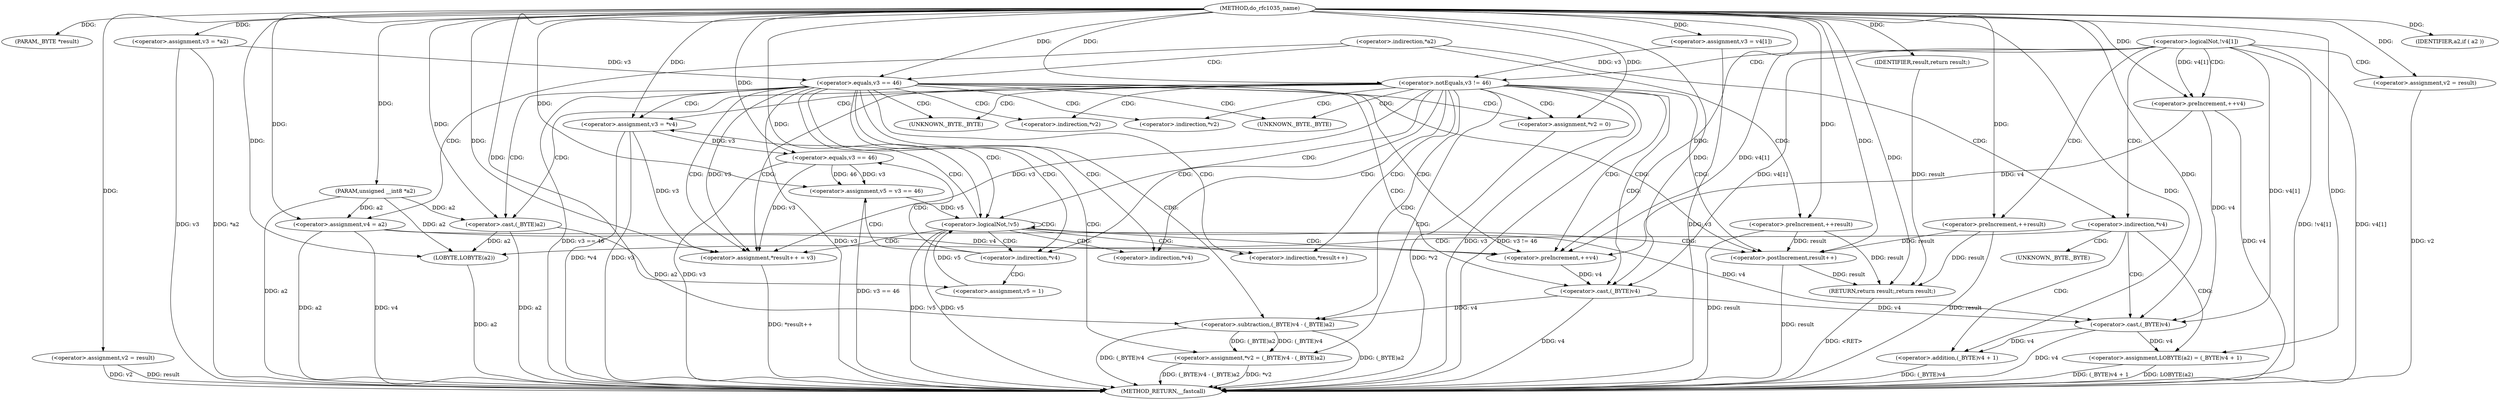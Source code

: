 digraph do_rfc1035_name {  
"1000105" [label = "(METHOD,do_rfc1035_name)" ]
"1000218" [label = "(METHOD_RETURN,__fastcall)" ]
"1000106" [label = "(PARAM,_BYTE *result)" ]
"1000107" [label = "(PARAM,unsigned __int8 *a2)" ]
"1000113" [label = "(<operator>.assignment,v2 = result)" ]
"1000117" [label = "(IDENTIFIER,a2,if ( a2 ))" ]
"1000119" [label = "(<operator>.assignment,v3 = *a2)" ]
"1000127" [label = "(<operator>.assignment,v4 = a2)" ]
"1000130" [label = "(<operator>.preIncrement,++result)" ]
"1000133" [label = "(<operator>.equals,v3 == 46)" ]
"1000140" [label = "(<operator>.preIncrement,++v4)" ]
"1000142" [label = "(<operator>.assignment,*result++ = v3)" ]
"1000144" [label = "(<operator>.postIncrement,result++)" ]
"1000147" [label = "(<operator>.assignment,v3 = *v4)" ]
"1000154" [label = "(<operator>.assignment,v5 = v3 == 46)" ]
"1000156" [label = "(<operator>.equals,v3 == 46)" ]
"1000160" [label = "(<operator>.assignment,v5 = 1)" ]
"1000163" [label = "(<operator>.logicalNot,!v5)" ]
"1000166" [label = "(<operator>.assignment,*v2 = (_BYTE)v4 - (_BYTE)a2)" ]
"1000169" [label = "(<operator>.subtraction,(_BYTE)v4 - (_BYTE)a2)" ]
"1000170" [label = "(<operator>.cast,(_BYTE)v4)" ]
"1000173" [label = "(<operator>.cast,(_BYTE)a2)" ]
"1000178" [label = "(<operator>.assignment,*v2 = 0)" ]
"1000183" [label = "(<operator>.assignment,LOBYTE(a2) = (_BYTE)v4 + 1)" ]
"1000184" [label = "(LOBYTE,LOBYTE(a2))" ]
"1000186" [label = "(<operator>.addition,(_BYTE)v4 + 1)" ]
"1000187" [label = "(<operator>.cast,(_BYTE)v4)" ]
"1000192" [label = "(<operator>.assignment,v3 = v4[1])" ]
"1000198" [label = "(<operator>.logicalNot,!v4[1])" ]
"1000203" [label = "(<operator>.assignment,v2 = result)" ]
"1000206" [label = "(<operator>.preIncrement,++v4)" ]
"1000208" [label = "(<operator>.preIncrement,++result)" ]
"1000211" [label = "(<operator>.notEquals,v3 != 46)" ]
"1000216" [label = "(RETURN,return result;,return result;)" ]
"1000217" [label = "(IDENTIFIER,result,return result;)" ]
"1000124" [label = "(<operator>.indirection,*a2)" ]
"1000143" [label = "(<operator>.indirection,*result++)" ]
"1000149" [label = "(<operator>.indirection,*v4)" ]
"1000152" [label = "(<operator>.indirection,*v4)" ]
"1000167" [label = "(<operator>.indirection,*v2)" ]
"1000171" [label = "(UNKNOWN,_BYTE,_BYTE)" ]
"1000174" [label = "(UNKNOWN,_BYTE,_BYTE)" ]
"1000176" [label = "(<operator>.indirection,*v4)" ]
"1000179" [label = "(<operator>.indirection,*v2)" ]
"1000188" [label = "(UNKNOWN,_BYTE,_BYTE)" ]
  "1000216" -> "1000218"  [ label = "DDG: <RET>"] 
  "1000119" -> "1000218"  [ label = "DDG: *a2"] 
  "1000147" -> "1000218"  [ label = "DDG: *v4"] 
  "1000113" -> "1000218"  [ label = "DDG: result"] 
  "1000169" -> "1000218"  [ label = "DDG: (_BYTE)v4"] 
  "1000198" -> "1000218"  [ label = "DDG: !v4[1]"] 
  "1000183" -> "1000218"  [ label = "DDG: (_BYTE)v4 + 1"] 
  "1000211" -> "1000218"  [ label = "DDG: v3"] 
  "1000163" -> "1000218"  [ label = "DDG: v5"] 
  "1000166" -> "1000218"  [ label = "DDG: *v2"] 
  "1000142" -> "1000218"  [ label = "DDG: *result++"] 
  "1000107" -> "1000218"  [ label = "DDG: a2"] 
  "1000127" -> "1000218"  [ label = "DDG: v4"] 
  "1000198" -> "1000218"  [ label = "DDG: v4[1]"] 
  "1000119" -> "1000218"  [ label = "DDG: v3"] 
  "1000163" -> "1000218"  [ label = "DDG: !v5"] 
  "1000187" -> "1000218"  [ label = "DDG: v4"] 
  "1000183" -> "1000218"  [ label = "DDG: LOBYTE(a2)"] 
  "1000156" -> "1000218"  [ label = "DDG: v3"] 
  "1000211" -> "1000218"  [ label = "DDG: v3 != 46"] 
  "1000133" -> "1000218"  [ label = "DDG: v3"] 
  "1000133" -> "1000218"  [ label = "DDG: v3 == 46"] 
  "1000203" -> "1000218"  [ label = "DDG: v2"] 
  "1000147" -> "1000218"  [ label = "DDG: v3"] 
  "1000184" -> "1000218"  [ label = "DDG: a2"] 
  "1000206" -> "1000218"  [ label = "DDG: v4"] 
  "1000192" -> "1000218"  [ label = "DDG: v3"] 
  "1000130" -> "1000218"  [ label = "DDG: result"] 
  "1000208" -> "1000218"  [ label = "DDG: result"] 
  "1000154" -> "1000218"  [ label = "DDG: v3 == 46"] 
  "1000186" -> "1000218"  [ label = "DDG: (_BYTE)v4"] 
  "1000113" -> "1000218"  [ label = "DDG: v2"] 
  "1000178" -> "1000218"  [ label = "DDG: *v2"] 
  "1000166" -> "1000218"  [ label = "DDG: (_BYTE)v4 - (_BYTE)a2"] 
  "1000144" -> "1000218"  [ label = "DDG: result"] 
  "1000169" -> "1000218"  [ label = "DDG: (_BYTE)a2"] 
  "1000127" -> "1000218"  [ label = "DDG: a2"] 
  "1000173" -> "1000218"  [ label = "DDG: a2"] 
  "1000170" -> "1000218"  [ label = "DDG: v4"] 
  "1000105" -> "1000106"  [ label = "DDG: "] 
  "1000105" -> "1000107"  [ label = "DDG: "] 
  "1000105" -> "1000113"  [ label = "DDG: "] 
  "1000105" -> "1000117"  [ label = "DDG: "] 
  "1000105" -> "1000119"  [ label = "DDG: "] 
  "1000107" -> "1000127"  [ label = "DDG: a2"] 
  "1000105" -> "1000127"  [ label = "DDG: "] 
  "1000105" -> "1000130"  [ label = "DDG: "] 
  "1000119" -> "1000133"  [ label = "DDG: v3"] 
  "1000105" -> "1000133"  [ label = "DDG: "] 
  "1000127" -> "1000140"  [ label = "DDG: v4"] 
  "1000198" -> "1000140"  [ label = "DDG: v4[1]"] 
  "1000206" -> "1000140"  [ label = "DDG: v4"] 
  "1000105" -> "1000140"  [ label = "DDG: "] 
  "1000211" -> "1000142"  [ label = "DDG: v3"] 
  "1000156" -> "1000142"  [ label = "DDG: v3"] 
  "1000133" -> "1000142"  [ label = "DDG: v3"] 
  "1000147" -> "1000142"  [ label = "DDG: v3"] 
  "1000105" -> "1000142"  [ label = "DDG: "] 
  "1000130" -> "1000144"  [ label = "DDG: result"] 
  "1000208" -> "1000144"  [ label = "DDG: result"] 
  "1000105" -> "1000144"  [ label = "DDG: "] 
  "1000105" -> "1000147"  [ label = "DDG: "] 
  "1000156" -> "1000154"  [ label = "DDG: v3"] 
  "1000156" -> "1000154"  [ label = "DDG: 46"] 
  "1000105" -> "1000154"  [ label = "DDG: "] 
  "1000147" -> "1000156"  [ label = "DDG: v3"] 
  "1000105" -> "1000156"  [ label = "DDG: "] 
  "1000105" -> "1000160"  [ label = "DDG: "] 
  "1000160" -> "1000163"  [ label = "DDG: v5"] 
  "1000154" -> "1000163"  [ label = "DDG: v5"] 
  "1000105" -> "1000163"  [ label = "DDG: "] 
  "1000169" -> "1000166"  [ label = "DDG: (_BYTE)v4"] 
  "1000169" -> "1000166"  [ label = "DDG: (_BYTE)a2"] 
  "1000170" -> "1000169"  [ label = "DDG: v4"] 
  "1000198" -> "1000170"  [ label = "DDG: v4[1]"] 
  "1000140" -> "1000170"  [ label = "DDG: v4"] 
  "1000105" -> "1000170"  [ label = "DDG: "] 
  "1000173" -> "1000169"  [ label = "DDG: a2"] 
  "1000107" -> "1000173"  [ label = "DDG: a2"] 
  "1000105" -> "1000173"  [ label = "DDG: "] 
  "1000105" -> "1000178"  [ label = "DDG: "] 
  "1000187" -> "1000183"  [ label = "DDG: v4"] 
  "1000105" -> "1000183"  [ label = "DDG: "] 
  "1000173" -> "1000184"  [ label = "DDG: a2"] 
  "1000107" -> "1000184"  [ label = "DDG: a2"] 
  "1000105" -> "1000184"  [ label = "DDG: "] 
  "1000187" -> "1000186"  [ label = "DDG: v4"] 
  "1000127" -> "1000187"  [ label = "DDG: v4"] 
  "1000198" -> "1000187"  [ label = "DDG: v4[1]"] 
  "1000206" -> "1000187"  [ label = "DDG: v4"] 
  "1000170" -> "1000187"  [ label = "DDG: v4"] 
  "1000105" -> "1000187"  [ label = "DDG: "] 
  "1000105" -> "1000186"  [ label = "DDG: "] 
  "1000105" -> "1000192"  [ label = "DDG: "] 
  "1000105" -> "1000203"  [ label = "DDG: "] 
  "1000198" -> "1000206"  [ label = "DDG: v4[1]"] 
  "1000105" -> "1000206"  [ label = "DDG: "] 
  "1000105" -> "1000208"  [ label = "DDG: "] 
  "1000192" -> "1000211"  [ label = "DDG: v3"] 
  "1000105" -> "1000211"  [ label = "DDG: "] 
  "1000217" -> "1000216"  [ label = "DDG: result"] 
  "1000130" -> "1000216"  [ label = "DDG: result"] 
  "1000208" -> "1000216"  [ label = "DDG: result"] 
  "1000144" -> "1000216"  [ label = "DDG: result"] 
  "1000105" -> "1000216"  [ label = "DDG: "] 
  "1000105" -> "1000217"  [ label = "DDG: "] 
  "1000124" -> "1000176"  [ label = "CDG: "] 
  "1000124" -> "1000127"  [ label = "CDG: "] 
  "1000124" -> "1000133"  [ label = "CDG: "] 
  "1000124" -> "1000130"  [ label = "CDG: "] 
  "1000133" -> "1000174"  [ label = "CDG: "] 
  "1000133" -> "1000173"  [ label = "CDG: "] 
  "1000133" -> "1000171"  [ label = "CDG: "] 
  "1000133" -> "1000170"  [ label = "CDG: "] 
  "1000133" -> "1000169"  [ label = "CDG: "] 
  "1000133" -> "1000167"  [ label = "CDG: "] 
  "1000133" -> "1000166"  [ label = "CDG: "] 
  "1000133" -> "1000163"  [ label = "CDG: "] 
  "1000133" -> "1000179"  [ label = "CDG: "] 
  "1000133" -> "1000178"  [ label = "CDG: "] 
  "1000133" -> "1000144"  [ label = "CDG: "] 
  "1000133" -> "1000143"  [ label = "CDG: "] 
  "1000133" -> "1000142"  [ label = "CDG: "] 
  "1000133" -> "1000140"  [ label = "CDG: "] 
  "1000133" -> "1000152"  [ label = "CDG: "] 
  "1000133" -> "1000149"  [ label = "CDG: "] 
  "1000133" -> "1000147"  [ label = "CDG: "] 
  "1000152" -> "1000160"  [ label = "CDG: "] 
  "1000152" -> "1000156"  [ label = "CDG: "] 
  "1000152" -> "1000154"  [ label = "CDG: "] 
  "1000163" -> "1000163"  [ label = "CDG: "] 
  "1000163" -> "1000144"  [ label = "CDG: "] 
  "1000163" -> "1000143"  [ label = "CDG: "] 
  "1000163" -> "1000142"  [ label = "CDG: "] 
  "1000163" -> "1000140"  [ label = "CDG: "] 
  "1000163" -> "1000152"  [ label = "CDG: "] 
  "1000163" -> "1000149"  [ label = "CDG: "] 
  "1000163" -> "1000147"  [ label = "CDG: "] 
  "1000176" -> "1000188"  [ label = "CDG: "] 
  "1000176" -> "1000187"  [ label = "CDG: "] 
  "1000176" -> "1000186"  [ label = "CDG: "] 
  "1000176" -> "1000184"  [ label = "CDG: "] 
  "1000176" -> "1000183"  [ label = "CDG: "] 
  "1000198" -> "1000176"  [ label = "CDG: "] 
  "1000198" -> "1000208"  [ label = "CDG: "] 
  "1000198" -> "1000206"  [ label = "CDG: "] 
  "1000198" -> "1000203"  [ label = "CDG: "] 
  "1000198" -> "1000211"  [ label = "CDG: "] 
  "1000211" -> "1000174"  [ label = "CDG: "] 
  "1000211" -> "1000173"  [ label = "CDG: "] 
  "1000211" -> "1000171"  [ label = "CDG: "] 
  "1000211" -> "1000170"  [ label = "CDG: "] 
  "1000211" -> "1000169"  [ label = "CDG: "] 
  "1000211" -> "1000167"  [ label = "CDG: "] 
  "1000211" -> "1000166"  [ label = "CDG: "] 
  "1000211" -> "1000163"  [ label = "CDG: "] 
  "1000211" -> "1000179"  [ label = "CDG: "] 
  "1000211" -> "1000178"  [ label = "CDG: "] 
  "1000211" -> "1000144"  [ label = "CDG: "] 
  "1000211" -> "1000143"  [ label = "CDG: "] 
  "1000211" -> "1000142"  [ label = "CDG: "] 
  "1000211" -> "1000140"  [ label = "CDG: "] 
  "1000211" -> "1000152"  [ label = "CDG: "] 
  "1000211" -> "1000149"  [ label = "CDG: "] 
  "1000211" -> "1000147"  [ label = "CDG: "] 
}
